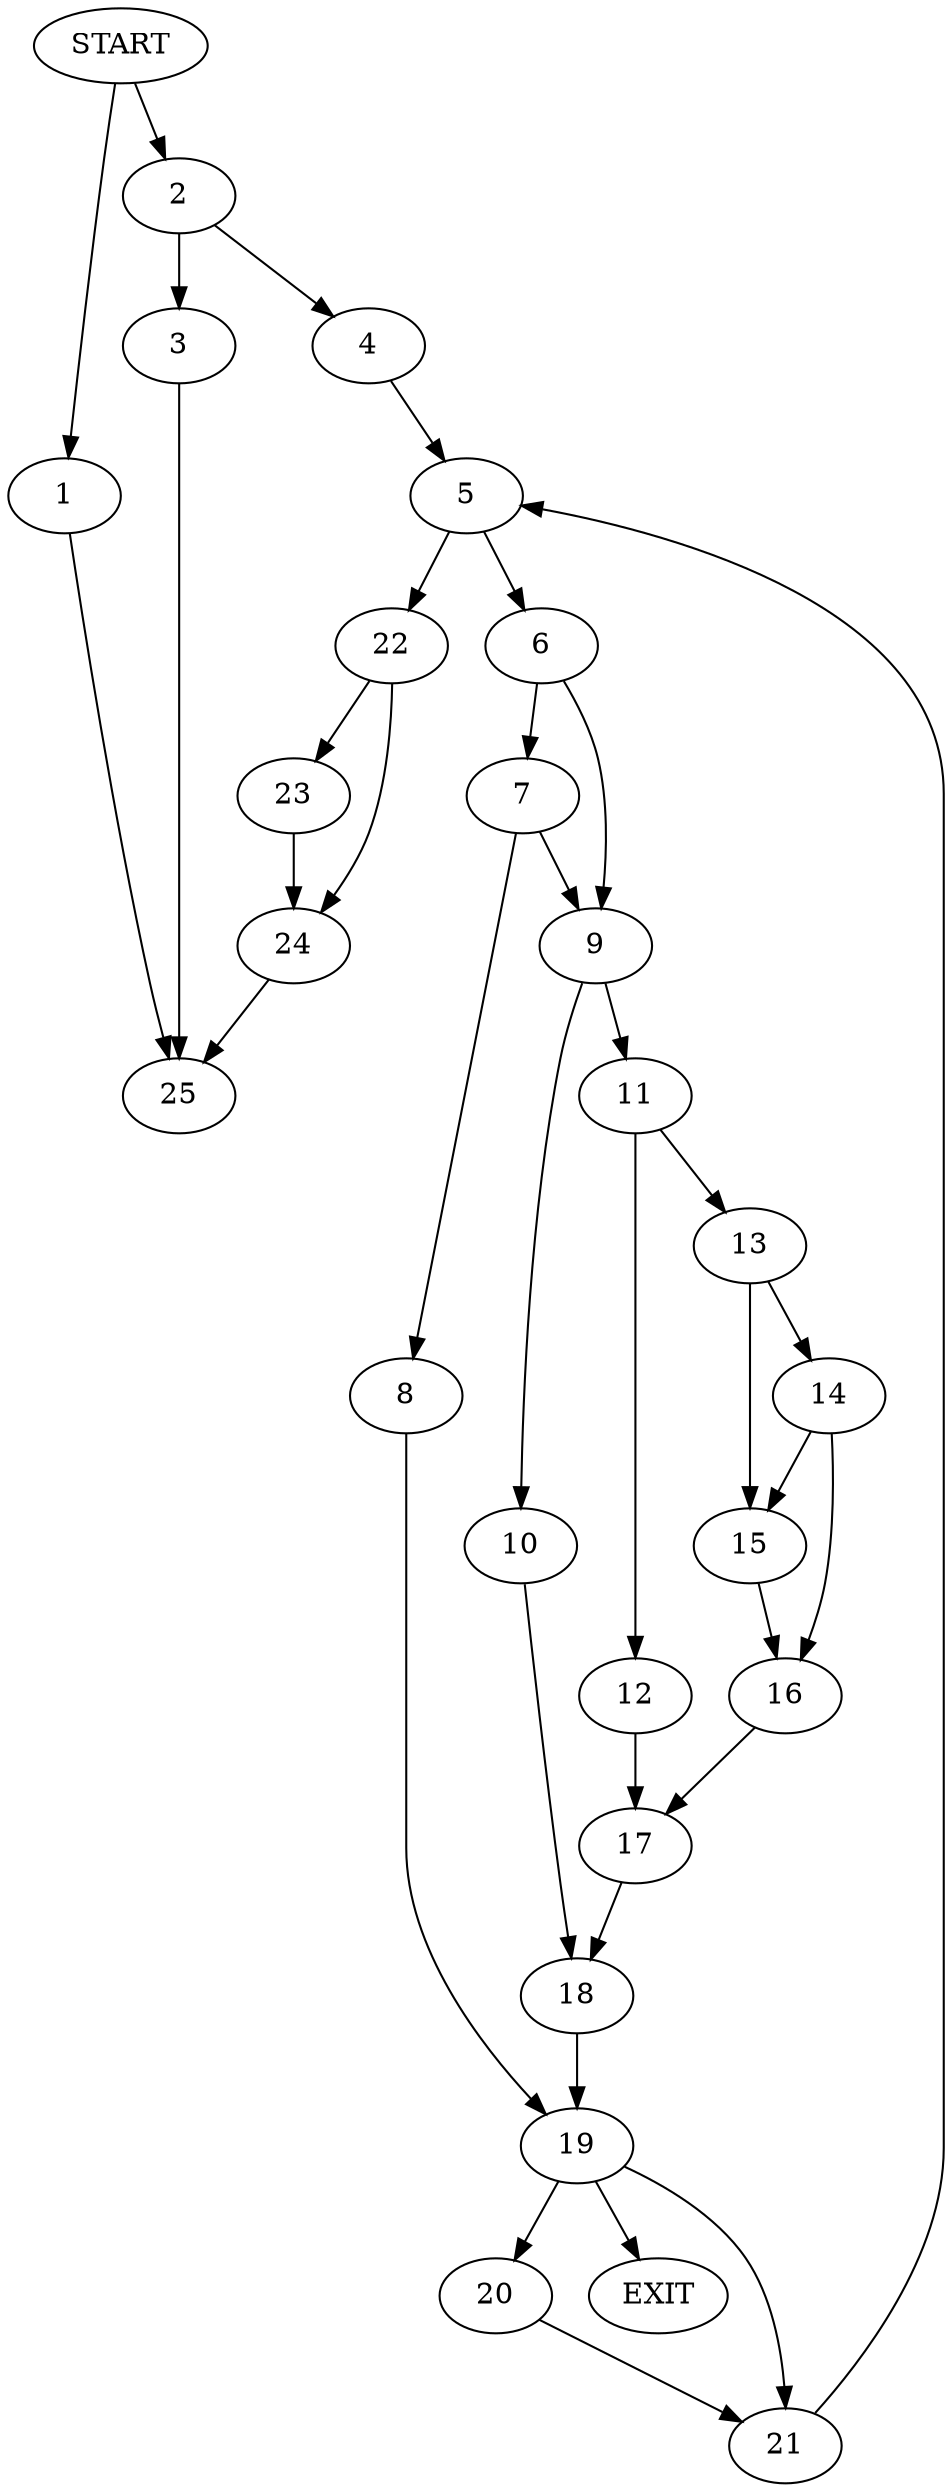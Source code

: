 digraph { 
0 [label="START"];
1;
2;
3;
4;
5;
6;
7;
8;
9;
10;
11;
12;
13;
14;
15;
16;
17;
18;
19;
20;
21;
22;
23;
24;
25;
26[label="EXIT"];
0 -> 1;
0 -> 2;
1 -> 25;
2 -> 3;
2 -> 4;
3 -> 25;
4 -> 5;
5 -> 6;
5 -> 22;
6 -> 7;
6 -> 9;
7 -> 9;
7 -> 8;
8 -> 19;
9 -> 10;
9 -> 11;
10 -> 18;
11 -> 12;
11 -> 13;
12 -> 17;
13 -> 15;
13 -> 14;
14 -> 15;
14 -> 16;
15 -> 16;
16 -> 17;
17 -> 18;
18 -> 19;
19 -> 26;
19 -> 20;
19:s2 -> 21;
20 -> 21;
21 -> 5;
22 -> 23;
22 -> 24;
23 -> 24;
24 -> 25;
}